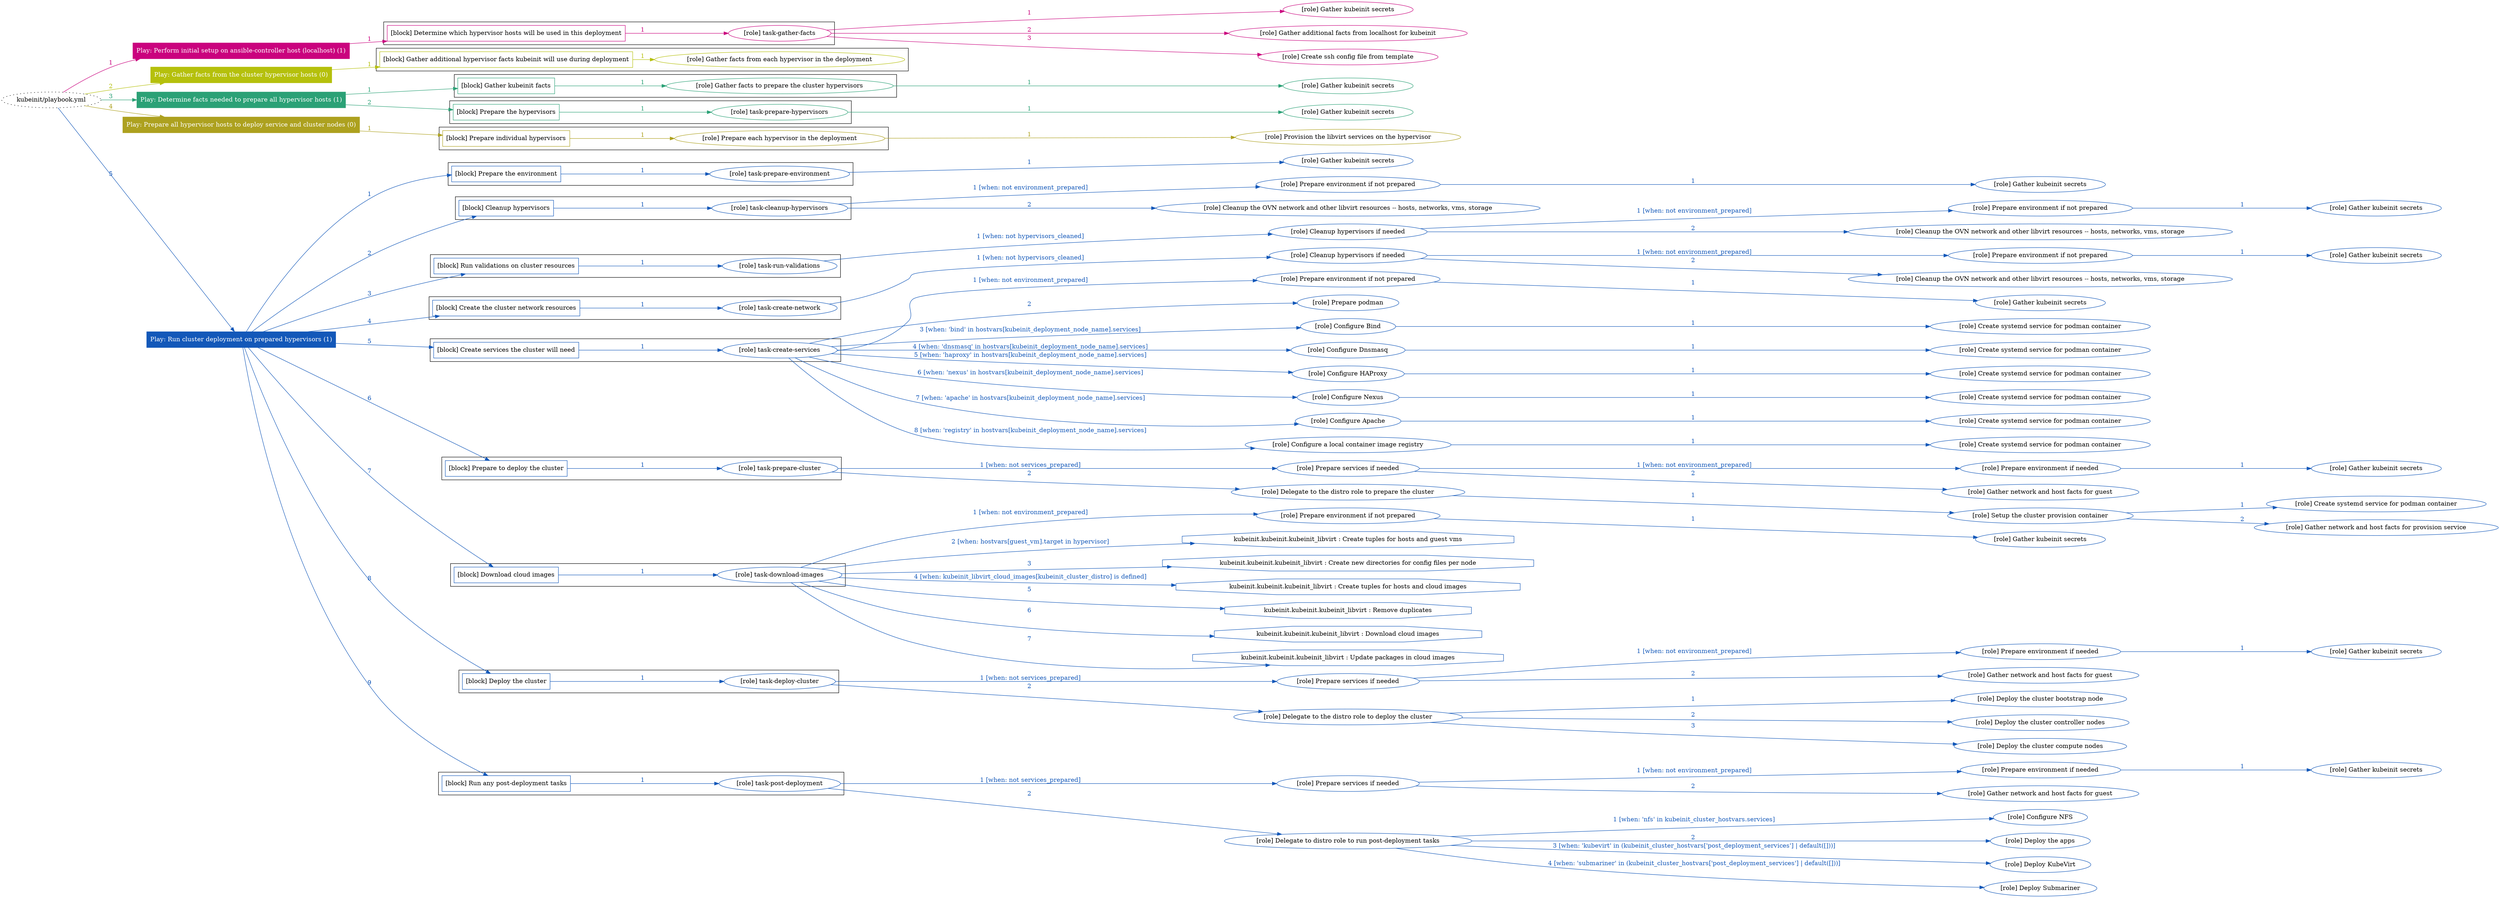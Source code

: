 digraph {
	graph [concentrate=true ordering=in rankdir=LR ratio=fill]
	edge [esep=5 sep=10]
	"kubeinit/playbook.yml" [URL="/home/runner/work/kubeinit/kubeinit/kubeinit/playbook.yml" id=playbook_6f987ff1 style=dotted]
	play_84b872c7 [label="Play: Perform initial setup on ansible-controller host (localhost) (1)" URL="/home/runner/work/kubeinit/kubeinit/kubeinit/playbook.yml" color="#ca027e" fontcolor="#ffffff" id=play_84b872c7 shape=box style=filled tooltip=localhost]
	"kubeinit/playbook.yml" -> play_84b872c7 [label="1 " color="#ca027e" fontcolor="#ca027e" id=edge_5a9c4c2d labeltooltip="1 " tooltip="1 "]
	subgraph "Gather kubeinit secrets" {
		role_5e2d64c5 [label="[role] Gather kubeinit secrets" URL="/home/runner/.ansible/collections/ansible_collections/kubeinit/kubeinit/roles/kubeinit_prepare/tasks/build_hypervisors_group.yml" color="#ca027e" id=role_5e2d64c5 tooltip="Gather kubeinit secrets"]
	}
	subgraph "Gather additional facts from localhost for kubeinit" {
		role_cdc6cf09 [label="[role] Gather additional facts from localhost for kubeinit" URL="/home/runner/.ansible/collections/ansible_collections/kubeinit/kubeinit/roles/kubeinit_prepare/tasks/build_hypervisors_group.yml" color="#ca027e" id=role_cdc6cf09 tooltip="Gather additional facts from localhost for kubeinit"]
	}
	subgraph "Create ssh config file from template" {
		role_8b4a285c [label="[role] Create ssh config file from template" URL="/home/runner/.ansible/collections/ansible_collections/kubeinit/kubeinit/roles/kubeinit_prepare/tasks/build_hypervisors_group.yml" color="#ca027e" id=role_8b4a285c tooltip="Create ssh config file from template"]
	}
	subgraph "task-gather-facts" {
		role_107ada87 [label="[role] task-gather-facts" URL="/home/runner/work/kubeinit/kubeinit/kubeinit/playbook.yml" color="#ca027e" id=role_107ada87 tooltip="task-gather-facts"]
		role_107ada87 -> role_5e2d64c5 [label="1 " color="#ca027e" fontcolor="#ca027e" id=edge_d7efb09a labeltooltip="1 " tooltip="1 "]
		role_107ada87 -> role_cdc6cf09 [label="2 " color="#ca027e" fontcolor="#ca027e" id=edge_d160aac4 labeltooltip="2 " tooltip="2 "]
		role_107ada87 -> role_8b4a285c [label="3 " color="#ca027e" fontcolor="#ca027e" id=edge_154157f0 labeltooltip="3 " tooltip="3 "]
	}
	subgraph "Play: Perform initial setup on ansible-controller host (localhost) (1)" {
		play_84b872c7 -> block_8a33c060 [label=1 color="#ca027e" fontcolor="#ca027e" id=edge_0e006c2b labeltooltip=1 tooltip=1]
		subgraph cluster_block_8a33c060 {
			block_8a33c060 [label="[block] Determine which hypervisor hosts will be used in this deployment" URL="/home/runner/work/kubeinit/kubeinit/kubeinit/playbook.yml" color="#ca027e" id=block_8a33c060 labeltooltip="Determine which hypervisor hosts will be used in this deployment" shape=box tooltip="Determine which hypervisor hosts will be used in this deployment"]
			block_8a33c060 -> role_107ada87 [label="1 " color="#ca027e" fontcolor="#ca027e" id=edge_140f8608 labeltooltip="1 " tooltip="1 "]
		}
	}
	play_439892a1 [label="Play: Gather facts from the cluster hypervisor hosts (0)" URL="/home/runner/work/kubeinit/kubeinit/kubeinit/playbook.yml" color="#b5c00c" fontcolor="#ffffff" id=play_439892a1 shape=box style=filled tooltip="Play: Gather facts from the cluster hypervisor hosts (0)"]
	"kubeinit/playbook.yml" -> play_439892a1 [label="2 " color="#b5c00c" fontcolor="#b5c00c" id=edge_40230245 labeltooltip="2 " tooltip="2 "]
	subgraph "Gather facts from each hypervisor in the deployment" {
		role_6bce9789 [label="[role] Gather facts from each hypervisor in the deployment" URL="/home/runner/work/kubeinit/kubeinit/kubeinit/playbook.yml" color="#b5c00c" id=role_6bce9789 tooltip="Gather facts from each hypervisor in the deployment"]
	}
	subgraph "Play: Gather facts from the cluster hypervisor hosts (0)" {
		play_439892a1 -> block_8eee2cd4 [label=1 color="#b5c00c" fontcolor="#b5c00c" id=edge_f3fbf034 labeltooltip=1 tooltip=1]
		subgraph cluster_block_8eee2cd4 {
			block_8eee2cd4 [label="[block] Gather additional hypervisor facts kubeinit will use during deployment" URL="/home/runner/work/kubeinit/kubeinit/kubeinit/playbook.yml" color="#b5c00c" id=block_8eee2cd4 labeltooltip="Gather additional hypervisor facts kubeinit will use during deployment" shape=box tooltip="Gather additional hypervisor facts kubeinit will use during deployment"]
			block_8eee2cd4 -> role_6bce9789 [label="1 " color="#b5c00c" fontcolor="#b5c00c" id=edge_70697eac labeltooltip="1 " tooltip="1 "]
		}
	}
	play_fb03c3b0 [label="Play: Determine facts needed to prepare all hypervisor hosts (1)" URL="/home/runner/work/kubeinit/kubeinit/kubeinit/playbook.yml" color="#2ba176" fontcolor="#ffffff" id=play_fb03c3b0 shape=box style=filled tooltip=localhost]
	"kubeinit/playbook.yml" -> play_fb03c3b0 [label="3 " color="#2ba176" fontcolor="#2ba176" id=edge_bce56e58 labeltooltip="3 " tooltip="3 "]
	subgraph "Gather kubeinit secrets" {
		role_2f0d8904 [label="[role] Gather kubeinit secrets" URL="/home/runner/.ansible/collections/ansible_collections/kubeinit/kubeinit/roles/kubeinit_prepare/tasks/gather_kubeinit_facts.yml" color="#2ba176" id=role_2f0d8904 tooltip="Gather kubeinit secrets"]
	}
	subgraph "Gather facts to prepare the cluster hypervisors" {
		role_42d7a9f7 [label="[role] Gather facts to prepare the cluster hypervisors" URL="/home/runner/work/kubeinit/kubeinit/kubeinit/playbook.yml" color="#2ba176" id=role_42d7a9f7 tooltip="Gather facts to prepare the cluster hypervisors"]
		role_42d7a9f7 -> role_2f0d8904 [label="1 " color="#2ba176" fontcolor="#2ba176" id=edge_8721a776 labeltooltip="1 " tooltip="1 "]
	}
	subgraph "Gather kubeinit secrets" {
		role_d69d78a1 [label="[role] Gather kubeinit secrets" URL="/home/runner/.ansible/collections/ansible_collections/kubeinit/kubeinit/roles/kubeinit_prepare/tasks/gather_kubeinit_facts.yml" color="#2ba176" id=role_d69d78a1 tooltip="Gather kubeinit secrets"]
	}
	subgraph "task-prepare-hypervisors" {
		role_9256ede3 [label="[role] task-prepare-hypervisors" URL="/home/runner/work/kubeinit/kubeinit/kubeinit/playbook.yml" color="#2ba176" id=role_9256ede3 tooltip="task-prepare-hypervisors"]
		role_9256ede3 -> role_d69d78a1 [label="1 " color="#2ba176" fontcolor="#2ba176" id=edge_403c33ee labeltooltip="1 " tooltip="1 "]
	}
	subgraph "Play: Determine facts needed to prepare all hypervisor hosts (1)" {
		play_fb03c3b0 -> block_e5a2cc10 [label=1 color="#2ba176" fontcolor="#2ba176" id=edge_213048b8 labeltooltip=1 tooltip=1]
		subgraph cluster_block_e5a2cc10 {
			block_e5a2cc10 [label="[block] Gather kubeinit facts" URL="/home/runner/work/kubeinit/kubeinit/kubeinit/playbook.yml" color="#2ba176" id=block_e5a2cc10 labeltooltip="Gather kubeinit facts" shape=box tooltip="Gather kubeinit facts"]
			block_e5a2cc10 -> role_42d7a9f7 [label="1 " color="#2ba176" fontcolor="#2ba176" id=edge_2d66b6e9 labeltooltip="1 " tooltip="1 "]
		}
		play_fb03c3b0 -> block_81aa9bcf [label=2 color="#2ba176" fontcolor="#2ba176" id=edge_bea4b0f1 labeltooltip=2 tooltip=2]
		subgraph cluster_block_81aa9bcf {
			block_81aa9bcf [label="[block] Prepare the hypervisors" URL="/home/runner/work/kubeinit/kubeinit/kubeinit/playbook.yml" color="#2ba176" id=block_81aa9bcf labeltooltip="Prepare the hypervisors" shape=box tooltip="Prepare the hypervisors"]
			block_81aa9bcf -> role_9256ede3 [label="1 " color="#2ba176" fontcolor="#2ba176" id=edge_f5665f38 labeltooltip="1 " tooltip="1 "]
		}
	}
	play_ed7b2fed [label="Play: Prepare all hypervisor hosts to deploy service and cluster nodes (0)" URL="/home/runner/work/kubeinit/kubeinit/kubeinit/playbook.yml" color="#ada11f" fontcolor="#ffffff" id=play_ed7b2fed shape=box style=filled tooltip="Play: Prepare all hypervisor hosts to deploy service and cluster nodes (0)"]
	"kubeinit/playbook.yml" -> play_ed7b2fed [label="4 " color="#ada11f" fontcolor="#ada11f" id=edge_8bb4af0f labeltooltip="4 " tooltip="4 "]
	subgraph "Provision the libvirt services on the hypervisor" {
		role_a91bb279 [label="[role] Provision the libvirt services on the hypervisor" URL="/home/runner/.ansible/collections/ansible_collections/kubeinit/kubeinit/roles/kubeinit_prepare/tasks/prepare_hypervisor.yml" color="#ada11f" id=role_a91bb279 tooltip="Provision the libvirt services on the hypervisor"]
	}
	subgraph "Prepare each hypervisor in the deployment" {
		role_fab570cc [label="[role] Prepare each hypervisor in the deployment" URL="/home/runner/work/kubeinit/kubeinit/kubeinit/playbook.yml" color="#ada11f" id=role_fab570cc tooltip="Prepare each hypervisor in the deployment"]
		role_fab570cc -> role_a91bb279 [label="1 " color="#ada11f" fontcolor="#ada11f" id=edge_f80d234b labeltooltip="1 " tooltip="1 "]
	}
	subgraph "Play: Prepare all hypervisor hosts to deploy service and cluster nodes (0)" {
		play_ed7b2fed -> block_03c1aede [label=1 color="#ada11f" fontcolor="#ada11f" id=edge_bc8b7336 labeltooltip=1 tooltip=1]
		subgraph cluster_block_03c1aede {
			block_03c1aede [label="[block] Prepare individual hypervisors" URL="/home/runner/work/kubeinit/kubeinit/kubeinit/playbook.yml" color="#ada11f" id=block_03c1aede labeltooltip="Prepare individual hypervisors" shape=box tooltip="Prepare individual hypervisors"]
			block_03c1aede -> role_fab570cc [label="1 " color="#ada11f" fontcolor="#ada11f" id=edge_122d356e labeltooltip="1 " tooltip="1 "]
		}
	}
	play_25b2292b [label="Play: Run cluster deployment on prepared hypervisors (1)" URL="/home/runner/work/kubeinit/kubeinit/kubeinit/playbook.yml" color="#1358b9" fontcolor="#ffffff" id=play_25b2292b shape=box style=filled tooltip=localhost]
	"kubeinit/playbook.yml" -> play_25b2292b [label="5 " color="#1358b9" fontcolor="#1358b9" id=edge_b671ec24 labeltooltip="5 " tooltip="5 "]
	subgraph "Gather kubeinit secrets" {
		role_104d4135 [label="[role] Gather kubeinit secrets" URL="/home/runner/.ansible/collections/ansible_collections/kubeinit/kubeinit/roles/kubeinit_prepare/tasks/gather_kubeinit_facts.yml" color="#1358b9" id=role_104d4135 tooltip="Gather kubeinit secrets"]
	}
	subgraph "task-prepare-environment" {
		role_3c0fcea3 [label="[role] task-prepare-environment" URL="/home/runner/work/kubeinit/kubeinit/kubeinit/playbook.yml" color="#1358b9" id=role_3c0fcea3 tooltip="task-prepare-environment"]
		role_3c0fcea3 -> role_104d4135 [label="1 " color="#1358b9" fontcolor="#1358b9" id=edge_1eadb8d4 labeltooltip="1 " tooltip="1 "]
	}
	subgraph "Gather kubeinit secrets" {
		role_0dc4bac9 [label="[role] Gather kubeinit secrets" URL="/home/runner/.ansible/collections/ansible_collections/kubeinit/kubeinit/roles/kubeinit_prepare/tasks/gather_kubeinit_facts.yml" color="#1358b9" id=role_0dc4bac9 tooltip="Gather kubeinit secrets"]
	}
	subgraph "Prepare environment if not prepared" {
		role_968ccb80 [label="[role] Prepare environment if not prepared" URL="/home/runner/.ansible/collections/ansible_collections/kubeinit/kubeinit/roles/kubeinit_prepare/tasks/cleanup_hypervisors.yml" color="#1358b9" id=role_968ccb80 tooltip="Prepare environment if not prepared"]
		role_968ccb80 -> role_0dc4bac9 [label="1 " color="#1358b9" fontcolor="#1358b9" id=edge_5f3a43a8 labeltooltip="1 " tooltip="1 "]
	}
	subgraph "Cleanup the OVN network and other libvirt resources -- hosts, networks, vms, storage" {
		role_8b97364c [label="[role] Cleanup the OVN network and other libvirt resources -- hosts, networks, vms, storage" URL="/home/runner/.ansible/collections/ansible_collections/kubeinit/kubeinit/roles/kubeinit_prepare/tasks/cleanup_hypervisors.yml" color="#1358b9" id=role_8b97364c tooltip="Cleanup the OVN network and other libvirt resources -- hosts, networks, vms, storage"]
	}
	subgraph "task-cleanup-hypervisors" {
		role_81cd11ec [label="[role] task-cleanup-hypervisors" URL="/home/runner/work/kubeinit/kubeinit/kubeinit/playbook.yml" color="#1358b9" id=role_81cd11ec tooltip="task-cleanup-hypervisors"]
		role_81cd11ec -> role_968ccb80 [label="1 [when: not environment_prepared]" color="#1358b9" fontcolor="#1358b9" id=edge_2766b635 labeltooltip="1 [when: not environment_prepared]" tooltip="1 [when: not environment_prepared]"]
		role_81cd11ec -> role_8b97364c [label="2 " color="#1358b9" fontcolor="#1358b9" id=edge_272689e2 labeltooltip="2 " tooltip="2 "]
	}
	subgraph "Gather kubeinit secrets" {
		role_c697674d [label="[role] Gather kubeinit secrets" URL="/home/runner/.ansible/collections/ansible_collections/kubeinit/kubeinit/roles/kubeinit_prepare/tasks/gather_kubeinit_facts.yml" color="#1358b9" id=role_c697674d tooltip="Gather kubeinit secrets"]
	}
	subgraph "Prepare environment if not prepared" {
		role_bbb2a8ec [label="[role] Prepare environment if not prepared" URL="/home/runner/.ansible/collections/ansible_collections/kubeinit/kubeinit/roles/kubeinit_prepare/tasks/cleanup_hypervisors.yml" color="#1358b9" id=role_bbb2a8ec tooltip="Prepare environment if not prepared"]
		role_bbb2a8ec -> role_c697674d [label="1 " color="#1358b9" fontcolor="#1358b9" id=edge_04d019fd labeltooltip="1 " tooltip="1 "]
	}
	subgraph "Cleanup the OVN network and other libvirt resources -- hosts, networks, vms, storage" {
		role_56a6c4ca [label="[role] Cleanup the OVN network and other libvirt resources -- hosts, networks, vms, storage" URL="/home/runner/.ansible/collections/ansible_collections/kubeinit/kubeinit/roles/kubeinit_prepare/tasks/cleanup_hypervisors.yml" color="#1358b9" id=role_56a6c4ca tooltip="Cleanup the OVN network and other libvirt resources -- hosts, networks, vms, storage"]
	}
	subgraph "Cleanup hypervisors if needed" {
		role_1e7cb5be [label="[role] Cleanup hypervisors if needed" URL="/home/runner/.ansible/collections/ansible_collections/kubeinit/kubeinit/roles/kubeinit_validations/tasks/main.yml" color="#1358b9" id=role_1e7cb5be tooltip="Cleanup hypervisors if needed"]
		role_1e7cb5be -> role_bbb2a8ec [label="1 [when: not environment_prepared]" color="#1358b9" fontcolor="#1358b9" id=edge_b6c54748 labeltooltip="1 [when: not environment_prepared]" tooltip="1 [when: not environment_prepared]"]
		role_1e7cb5be -> role_56a6c4ca [label="2 " color="#1358b9" fontcolor="#1358b9" id=edge_d6ead00c labeltooltip="2 " tooltip="2 "]
	}
	subgraph "task-run-validations" {
		role_35c581d8 [label="[role] task-run-validations" URL="/home/runner/work/kubeinit/kubeinit/kubeinit/playbook.yml" color="#1358b9" id=role_35c581d8 tooltip="task-run-validations"]
		role_35c581d8 -> role_1e7cb5be [label="1 [when: not hypervisors_cleaned]" color="#1358b9" fontcolor="#1358b9" id=edge_1b397883 labeltooltip="1 [when: not hypervisors_cleaned]" tooltip="1 [when: not hypervisors_cleaned]"]
	}
	subgraph "Gather kubeinit secrets" {
		role_89f36562 [label="[role] Gather kubeinit secrets" URL="/home/runner/.ansible/collections/ansible_collections/kubeinit/kubeinit/roles/kubeinit_prepare/tasks/gather_kubeinit_facts.yml" color="#1358b9" id=role_89f36562 tooltip="Gather kubeinit secrets"]
	}
	subgraph "Prepare environment if not prepared" {
		role_99456a9c [label="[role] Prepare environment if not prepared" URL="/home/runner/.ansible/collections/ansible_collections/kubeinit/kubeinit/roles/kubeinit_prepare/tasks/cleanup_hypervisors.yml" color="#1358b9" id=role_99456a9c tooltip="Prepare environment if not prepared"]
		role_99456a9c -> role_89f36562 [label="1 " color="#1358b9" fontcolor="#1358b9" id=edge_5a00f346 labeltooltip="1 " tooltip="1 "]
	}
	subgraph "Cleanup the OVN network and other libvirt resources -- hosts, networks, vms, storage" {
		role_733c53f6 [label="[role] Cleanup the OVN network and other libvirt resources -- hosts, networks, vms, storage" URL="/home/runner/.ansible/collections/ansible_collections/kubeinit/kubeinit/roles/kubeinit_prepare/tasks/cleanup_hypervisors.yml" color="#1358b9" id=role_733c53f6 tooltip="Cleanup the OVN network and other libvirt resources -- hosts, networks, vms, storage"]
	}
	subgraph "Cleanup hypervisors if needed" {
		role_9d1b7a80 [label="[role] Cleanup hypervisors if needed" URL="/home/runner/.ansible/collections/ansible_collections/kubeinit/kubeinit/roles/kubeinit_libvirt/tasks/create_network.yml" color="#1358b9" id=role_9d1b7a80 tooltip="Cleanup hypervisors if needed"]
		role_9d1b7a80 -> role_99456a9c [label="1 [when: not environment_prepared]" color="#1358b9" fontcolor="#1358b9" id=edge_098b7344 labeltooltip="1 [when: not environment_prepared]" tooltip="1 [when: not environment_prepared]"]
		role_9d1b7a80 -> role_733c53f6 [label="2 " color="#1358b9" fontcolor="#1358b9" id=edge_23d01cc9 labeltooltip="2 " tooltip="2 "]
	}
	subgraph "task-create-network" {
		role_6a95d588 [label="[role] task-create-network" URL="/home/runner/work/kubeinit/kubeinit/kubeinit/playbook.yml" color="#1358b9" id=role_6a95d588 tooltip="task-create-network"]
		role_6a95d588 -> role_9d1b7a80 [label="1 [when: not hypervisors_cleaned]" color="#1358b9" fontcolor="#1358b9" id=edge_74d749af labeltooltip="1 [when: not hypervisors_cleaned]" tooltip="1 [when: not hypervisors_cleaned]"]
	}
	subgraph "Gather kubeinit secrets" {
		role_585af0f9 [label="[role] Gather kubeinit secrets" URL="/home/runner/.ansible/collections/ansible_collections/kubeinit/kubeinit/roles/kubeinit_prepare/tasks/gather_kubeinit_facts.yml" color="#1358b9" id=role_585af0f9 tooltip="Gather kubeinit secrets"]
	}
	subgraph "Prepare environment if not prepared" {
		role_167d6db7 [label="[role] Prepare environment if not prepared" URL="/home/runner/.ansible/collections/ansible_collections/kubeinit/kubeinit/roles/kubeinit_services/tasks/main.yml" color="#1358b9" id=role_167d6db7 tooltip="Prepare environment if not prepared"]
		role_167d6db7 -> role_585af0f9 [label="1 " color="#1358b9" fontcolor="#1358b9" id=edge_8795f9eb labeltooltip="1 " tooltip="1 "]
	}
	subgraph "Prepare podman" {
		role_bae3917a [label="[role] Prepare podman" URL="/home/runner/.ansible/collections/ansible_collections/kubeinit/kubeinit/roles/kubeinit_services/tasks/00_create_service_pod.yml" color="#1358b9" id=role_bae3917a tooltip="Prepare podman"]
	}
	subgraph "Create systemd service for podman container" {
		role_80fa3673 [label="[role] Create systemd service for podman container" URL="/home/runner/.ansible/collections/ansible_collections/kubeinit/kubeinit/roles/kubeinit_bind/tasks/main.yml" color="#1358b9" id=role_80fa3673 tooltip="Create systemd service for podman container"]
	}
	subgraph "Configure Bind" {
		role_a09a962b [label="[role] Configure Bind" URL="/home/runner/.ansible/collections/ansible_collections/kubeinit/kubeinit/roles/kubeinit_services/tasks/start_services_containers.yml" color="#1358b9" id=role_a09a962b tooltip="Configure Bind"]
		role_a09a962b -> role_80fa3673 [label="1 " color="#1358b9" fontcolor="#1358b9" id=edge_b5405cf7 labeltooltip="1 " tooltip="1 "]
	}
	subgraph "Create systemd service for podman container" {
		role_de9751e6 [label="[role] Create systemd service for podman container" URL="/home/runner/.ansible/collections/ansible_collections/kubeinit/kubeinit/roles/kubeinit_dnsmasq/tasks/main.yml" color="#1358b9" id=role_de9751e6 tooltip="Create systemd service for podman container"]
	}
	subgraph "Configure Dnsmasq" {
		role_15687fa9 [label="[role] Configure Dnsmasq" URL="/home/runner/.ansible/collections/ansible_collections/kubeinit/kubeinit/roles/kubeinit_services/tasks/start_services_containers.yml" color="#1358b9" id=role_15687fa9 tooltip="Configure Dnsmasq"]
		role_15687fa9 -> role_de9751e6 [label="1 " color="#1358b9" fontcolor="#1358b9" id=edge_2128b65c labeltooltip="1 " tooltip="1 "]
	}
	subgraph "Create systemd service for podman container" {
		role_b5bbda8f [label="[role] Create systemd service for podman container" URL="/home/runner/.ansible/collections/ansible_collections/kubeinit/kubeinit/roles/kubeinit_haproxy/tasks/main.yml" color="#1358b9" id=role_b5bbda8f tooltip="Create systemd service for podman container"]
	}
	subgraph "Configure HAProxy" {
		role_30a51f27 [label="[role] Configure HAProxy" URL="/home/runner/.ansible/collections/ansible_collections/kubeinit/kubeinit/roles/kubeinit_services/tasks/start_services_containers.yml" color="#1358b9" id=role_30a51f27 tooltip="Configure HAProxy"]
		role_30a51f27 -> role_b5bbda8f [label="1 " color="#1358b9" fontcolor="#1358b9" id=edge_1bbbef76 labeltooltip="1 " tooltip="1 "]
	}
	subgraph "Create systemd service for podman container" {
		role_601d9e75 [label="[role] Create systemd service for podman container" URL="/home/runner/.ansible/collections/ansible_collections/kubeinit/kubeinit/roles/kubeinit_nexus/tasks/main.yml" color="#1358b9" id=role_601d9e75 tooltip="Create systemd service for podman container"]
	}
	subgraph "Configure Nexus" {
		role_01895620 [label="[role] Configure Nexus" URL="/home/runner/.ansible/collections/ansible_collections/kubeinit/kubeinit/roles/kubeinit_services/tasks/start_services_containers.yml" color="#1358b9" id=role_01895620 tooltip="Configure Nexus"]
		role_01895620 -> role_601d9e75 [label="1 " color="#1358b9" fontcolor="#1358b9" id=edge_5f55464e labeltooltip="1 " tooltip="1 "]
	}
	subgraph "Create systemd service for podman container" {
		role_da95757d [label="[role] Create systemd service for podman container" URL="/home/runner/.ansible/collections/ansible_collections/kubeinit/kubeinit/roles/kubeinit_apache/tasks/main.yml" color="#1358b9" id=role_da95757d tooltip="Create systemd service for podman container"]
	}
	subgraph "Configure Apache" {
		role_5be0de29 [label="[role] Configure Apache" URL="/home/runner/.ansible/collections/ansible_collections/kubeinit/kubeinit/roles/kubeinit_services/tasks/start_services_containers.yml" color="#1358b9" id=role_5be0de29 tooltip="Configure Apache"]
		role_5be0de29 -> role_da95757d [label="1 " color="#1358b9" fontcolor="#1358b9" id=edge_7add3e7a labeltooltip="1 " tooltip="1 "]
	}
	subgraph "Create systemd service for podman container" {
		role_9970d66a [label="[role] Create systemd service for podman container" URL="/home/runner/.ansible/collections/ansible_collections/kubeinit/kubeinit/roles/kubeinit_registry/tasks/main.yml" color="#1358b9" id=role_9970d66a tooltip="Create systemd service for podman container"]
	}
	subgraph "Configure a local container image registry" {
		role_8c330631 [label="[role] Configure a local container image registry" URL="/home/runner/.ansible/collections/ansible_collections/kubeinit/kubeinit/roles/kubeinit_services/tasks/start_services_containers.yml" color="#1358b9" id=role_8c330631 tooltip="Configure a local container image registry"]
		role_8c330631 -> role_9970d66a [label="1 " color="#1358b9" fontcolor="#1358b9" id=edge_6096ecea labeltooltip="1 " tooltip="1 "]
	}
	subgraph "task-create-services" {
		role_de80d913 [label="[role] task-create-services" URL="/home/runner/work/kubeinit/kubeinit/kubeinit/playbook.yml" color="#1358b9" id=role_de80d913 tooltip="task-create-services"]
		role_de80d913 -> role_167d6db7 [label="1 [when: not environment_prepared]" color="#1358b9" fontcolor="#1358b9" id=edge_05be663e labeltooltip="1 [when: not environment_prepared]" tooltip="1 [when: not environment_prepared]"]
		role_de80d913 -> role_bae3917a [label="2 " color="#1358b9" fontcolor="#1358b9" id=edge_4443d715 labeltooltip="2 " tooltip="2 "]
		role_de80d913 -> role_a09a962b [label="3 [when: 'bind' in hostvars[kubeinit_deployment_node_name].services]" color="#1358b9" fontcolor="#1358b9" id=edge_2be45300 labeltooltip="3 [when: 'bind' in hostvars[kubeinit_deployment_node_name].services]" tooltip="3 [when: 'bind' in hostvars[kubeinit_deployment_node_name].services]"]
		role_de80d913 -> role_15687fa9 [label="4 [when: 'dnsmasq' in hostvars[kubeinit_deployment_node_name].services]" color="#1358b9" fontcolor="#1358b9" id=edge_2e7206d8 labeltooltip="4 [when: 'dnsmasq' in hostvars[kubeinit_deployment_node_name].services]" tooltip="4 [when: 'dnsmasq' in hostvars[kubeinit_deployment_node_name].services]"]
		role_de80d913 -> role_30a51f27 [label="5 [when: 'haproxy' in hostvars[kubeinit_deployment_node_name].services]" color="#1358b9" fontcolor="#1358b9" id=edge_eaa659f2 labeltooltip="5 [when: 'haproxy' in hostvars[kubeinit_deployment_node_name].services]" tooltip="5 [when: 'haproxy' in hostvars[kubeinit_deployment_node_name].services]"]
		role_de80d913 -> role_01895620 [label="6 [when: 'nexus' in hostvars[kubeinit_deployment_node_name].services]" color="#1358b9" fontcolor="#1358b9" id=edge_26ec740a labeltooltip="6 [when: 'nexus' in hostvars[kubeinit_deployment_node_name].services]" tooltip="6 [when: 'nexus' in hostvars[kubeinit_deployment_node_name].services]"]
		role_de80d913 -> role_5be0de29 [label="7 [when: 'apache' in hostvars[kubeinit_deployment_node_name].services]" color="#1358b9" fontcolor="#1358b9" id=edge_029cffe6 labeltooltip="7 [when: 'apache' in hostvars[kubeinit_deployment_node_name].services]" tooltip="7 [when: 'apache' in hostvars[kubeinit_deployment_node_name].services]"]
		role_de80d913 -> role_8c330631 [label="8 [when: 'registry' in hostvars[kubeinit_deployment_node_name].services]" color="#1358b9" fontcolor="#1358b9" id=edge_52c974d3 labeltooltip="8 [when: 'registry' in hostvars[kubeinit_deployment_node_name].services]" tooltip="8 [when: 'registry' in hostvars[kubeinit_deployment_node_name].services]"]
	}
	subgraph "Gather kubeinit secrets" {
		role_279e6cc2 [label="[role] Gather kubeinit secrets" URL="/home/runner/.ansible/collections/ansible_collections/kubeinit/kubeinit/roles/kubeinit_prepare/tasks/gather_kubeinit_facts.yml" color="#1358b9" id=role_279e6cc2 tooltip="Gather kubeinit secrets"]
	}
	subgraph "Prepare environment if needed" {
		role_6bf48689 [label="[role] Prepare environment if needed" URL="/home/runner/.ansible/collections/ansible_collections/kubeinit/kubeinit/roles/kubeinit_services/tasks/prepare_services.yml" color="#1358b9" id=role_6bf48689 tooltip="Prepare environment if needed"]
		role_6bf48689 -> role_279e6cc2 [label="1 " color="#1358b9" fontcolor="#1358b9" id=edge_e1b82d9d labeltooltip="1 " tooltip="1 "]
	}
	subgraph "Gather network and host facts for guest" {
		role_dfe1281f [label="[role] Gather network and host facts for guest" URL="/home/runner/.ansible/collections/ansible_collections/kubeinit/kubeinit/roles/kubeinit_services/tasks/prepare_services.yml" color="#1358b9" id=role_dfe1281f tooltip="Gather network and host facts for guest"]
	}
	subgraph "Prepare services if needed" {
		role_391054dc [label="[role] Prepare services if needed" URL="/home/runner/.ansible/collections/ansible_collections/kubeinit/kubeinit/roles/kubeinit_prepare/tasks/prepare_cluster.yml" color="#1358b9" id=role_391054dc tooltip="Prepare services if needed"]
		role_391054dc -> role_6bf48689 [label="1 [when: not environment_prepared]" color="#1358b9" fontcolor="#1358b9" id=edge_ceddcff8 labeltooltip="1 [when: not environment_prepared]" tooltip="1 [when: not environment_prepared]"]
		role_391054dc -> role_dfe1281f [label="2 " color="#1358b9" fontcolor="#1358b9" id=edge_d58a6a82 labeltooltip="2 " tooltip="2 "]
	}
	subgraph "Create systemd service for podman container" {
		role_e264c6d0 [label="[role] Create systemd service for podman container" URL="/home/runner/.ansible/collections/ansible_collections/kubeinit/kubeinit/roles/kubeinit_services/tasks/create_provision_container.yml" color="#1358b9" id=role_e264c6d0 tooltip="Create systemd service for podman container"]
	}
	subgraph "Gather network and host facts for provision service" {
		role_8e4af96b [label="[role] Gather network and host facts for provision service" URL="/home/runner/.ansible/collections/ansible_collections/kubeinit/kubeinit/roles/kubeinit_services/tasks/create_provision_container.yml" color="#1358b9" id=role_8e4af96b tooltip="Gather network and host facts for provision service"]
	}
	subgraph "Setup the cluster provision container" {
		role_27c9f4fc [label="[role] Setup the cluster provision container" URL="/home/runner/.ansible/collections/ansible_collections/kubeinit/kubeinit/roles/kubeinit_okd/tasks/prepare_cluster.yml" color="#1358b9" id=role_27c9f4fc tooltip="Setup the cluster provision container"]
		role_27c9f4fc -> role_e264c6d0 [label="1 " color="#1358b9" fontcolor="#1358b9" id=edge_e7aaedc8 labeltooltip="1 " tooltip="1 "]
		role_27c9f4fc -> role_8e4af96b [label="2 " color="#1358b9" fontcolor="#1358b9" id=edge_955278fa labeltooltip="2 " tooltip="2 "]
	}
	subgraph "Delegate to the distro role to prepare the cluster" {
		role_3c88f902 [label="[role] Delegate to the distro role to prepare the cluster" URL="/home/runner/.ansible/collections/ansible_collections/kubeinit/kubeinit/roles/kubeinit_prepare/tasks/prepare_cluster.yml" color="#1358b9" id=role_3c88f902 tooltip="Delegate to the distro role to prepare the cluster"]
		role_3c88f902 -> role_27c9f4fc [label="1 " color="#1358b9" fontcolor="#1358b9" id=edge_3a867a9a labeltooltip="1 " tooltip="1 "]
	}
	subgraph "task-prepare-cluster" {
		role_be6c4a2f [label="[role] task-prepare-cluster" URL="/home/runner/work/kubeinit/kubeinit/kubeinit/playbook.yml" color="#1358b9" id=role_be6c4a2f tooltip="task-prepare-cluster"]
		role_be6c4a2f -> role_391054dc [label="1 [when: not services_prepared]" color="#1358b9" fontcolor="#1358b9" id=edge_b38513b9 labeltooltip="1 [when: not services_prepared]" tooltip="1 [when: not services_prepared]"]
		role_be6c4a2f -> role_3c88f902 [label="2 " color="#1358b9" fontcolor="#1358b9" id=edge_76f1c2cb labeltooltip="2 " tooltip="2 "]
	}
	subgraph "Gather kubeinit secrets" {
		role_9b66bcc8 [label="[role] Gather kubeinit secrets" URL="/home/runner/.ansible/collections/ansible_collections/kubeinit/kubeinit/roles/kubeinit_prepare/tasks/gather_kubeinit_facts.yml" color="#1358b9" id=role_9b66bcc8 tooltip="Gather kubeinit secrets"]
	}
	subgraph "Prepare environment if not prepared" {
		role_eda16e7d [label="[role] Prepare environment if not prepared" URL="/home/runner/.ansible/collections/ansible_collections/kubeinit/kubeinit/roles/kubeinit_libvirt/tasks/download_cloud_images.yml" color="#1358b9" id=role_eda16e7d tooltip="Prepare environment if not prepared"]
		role_eda16e7d -> role_9b66bcc8 [label="1 " color="#1358b9" fontcolor="#1358b9" id=edge_d7a74fd9 labeltooltip="1 " tooltip="1 "]
	}
	subgraph "task-download-images" {
		role_10a85273 [label="[role] task-download-images" URL="/home/runner/work/kubeinit/kubeinit/kubeinit/playbook.yml" color="#1358b9" id=role_10a85273 tooltip="task-download-images"]
		role_10a85273 -> role_eda16e7d [label="1 [when: not environment_prepared]" color="#1358b9" fontcolor="#1358b9" id=edge_610b7825 labeltooltip="1 [when: not environment_prepared]" tooltip="1 [when: not environment_prepared]"]
		task_7ee592d5 [label="kubeinit.kubeinit.kubeinit_libvirt : Create tuples for hosts and guest vms" URL="/home/runner/.ansible/collections/ansible_collections/kubeinit/kubeinit/roles/kubeinit_libvirt/tasks/download_cloud_images.yml" color="#1358b9" id=task_7ee592d5 shape=octagon tooltip="kubeinit.kubeinit.kubeinit_libvirt : Create tuples for hosts and guest vms"]
		role_10a85273 -> task_7ee592d5 [label="2 [when: hostvars[guest_vm].target in hypervisor]" color="#1358b9" fontcolor="#1358b9" id=edge_192c1eea labeltooltip="2 [when: hostvars[guest_vm].target in hypervisor]" tooltip="2 [when: hostvars[guest_vm].target in hypervisor]"]
		task_3fbb3981 [label="kubeinit.kubeinit.kubeinit_libvirt : Create new directories for config files per node" URL="/home/runner/.ansible/collections/ansible_collections/kubeinit/kubeinit/roles/kubeinit_libvirt/tasks/download_cloud_images.yml" color="#1358b9" id=task_3fbb3981 shape=octagon tooltip="kubeinit.kubeinit.kubeinit_libvirt : Create new directories for config files per node"]
		role_10a85273 -> task_3fbb3981 [label="3 " color="#1358b9" fontcolor="#1358b9" id=edge_cfa69913 labeltooltip="3 " tooltip="3 "]
		task_a11b29a0 [label="kubeinit.kubeinit.kubeinit_libvirt : Create tuples for hosts and cloud images" URL="/home/runner/.ansible/collections/ansible_collections/kubeinit/kubeinit/roles/kubeinit_libvirt/tasks/download_cloud_images.yml" color="#1358b9" id=task_a11b29a0 shape=octagon tooltip="kubeinit.kubeinit.kubeinit_libvirt : Create tuples for hosts and cloud images"]
		role_10a85273 -> task_a11b29a0 [label="4 [when: kubeinit_libvirt_cloud_images[kubeinit_cluster_distro] is defined]" color="#1358b9" fontcolor="#1358b9" id=edge_636516d5 labeltooltip="4 [when: kubeinit_libvirt_cloud_images[kubeinit_cluster_distro] is defined]" tooltip="4 [when: kubeinit_libvirt_cloud_images[kubeinit_cluster_distro] is defined]"]
		task_d1128583 [label="kubeinit.kubeinit.kubeinit_libvirt : Remove duplicates" URL="/home/runner/.ansible/collections/ansible_collections/kubeinit/kubeinit/roles/kubeinit_libvirt/tasks/download_cloud_images.yml" color="#1358b9" id=task_d1128583 shape=octagon tooltip="kubeinit.kubeinit.kubeinit_libvirt : Remove duplicates"]
		role_10a85273 -> task_d1128583 [label="5 " color="#1358b9" fontcolor="#1358b9" id=edge_4a6106c2 labeltooltip="5 " tooltip="5 "]
		task_902c340c [label="kubeinit.kubeinit.kubeinit_libvirt : Download cloud images" URL="/home/runner/.ansible/collections/ansible_collections/kubeinit/kubeinit/roles/kubeinit_libvirt/tasks/download_cloud_images.yml" color="#1358b9" id=task_902c340c shape=octagon tooltip="kubeinit.kubeinit.kubeinit_libvirt : Download cloud images"]
		role_10a85273 -> task_902c340c [label="6 " color="#1358b9" fontcolor="#1358b9" id=edge_bbfa8809 labeltooltip="6 " tooltip="6 "]
		task_d53bb684 [label="kubeinit.kubeinit.kubeinit_libvirt : Update packages in cloud images" URL="/home/runner/.ansible/collections/ansible_collections/kubeinit/kubeinit/roles/kubeinit_libvirt/tasks/download_cloud_images.yml" color="#1358b9" id=task_d53bb684 shape=octagon tooltip="kubeinit.kubeinit.kubeinit_libvirt : Update packages in cloud images"]
		role_10a85273 -> task_d53bb684 [label="7 " color="#1358b9" fontcolor="#1358b9" id=edge_bf403bf0 labeltooltip="7 " tooltip="7 "]
	}
	subgraph "Gather kubeinit secrets" {
		role_d54cbfce [label="[role] Gather kubeinit secrets" URL="/home/runner/.ansible/collections/ansible_collections/kubeinit/kubeinit/roles/kubeinit_prepare/tasks/gather_kubeinit_facts.yml" color="#1358b9" id=role_d54cbfce tooltip="Gather kubeinit secrets"]
	}
	subgraph "Prepare environment if needed" {
		role_5d871f72 [label="[role] Prepare environment if needed" URL="/home/runner/.ansible/collections/ansible_collections/kubeinit/kubeinit/roles/kubeinit_services/tasks/prepare_services.yml" color="#1358b9" id=role_5d871f72 tooltip="Prepare environment if needed"]
		role_5d871f72 -> role_d54cbfce [label="1 " color="#1358b9" fontcolor="#1358b9" id=edge_9d3bbef5 labeltooltip="1 " tooltip="1 "]
	}
	subgraph "Gather network and host facts for guest" {
		role_da399d51 [label="[role] Gather network and host facts for guest" URL="/home/runner/.ansible/collections/ansible_collections/kubeinit/kubeinit/roles/kubeinit_services/tasks/prepare_services.yml" color="#1358b9" id=role_da399d51 tooltip="Gather network and host facts for guest"]
	}
	subgraph "Prepare services if needed" {
		role_eafd774e [label="[role] Prepare services if needed" URL="/home/runner/.ansible/collections/ansible_collections/kubeinit/kubeinit/roles/kubeinit_prepare/tasks/deploy_cluster.yml" color="#1358b9" id=role_eafd774e tooltip="Prepare services if needed"]
		role_eafd774e -> role_5d871f72 [label="1 [when: not environment_prepared]" color="#1358b9" fontcolor="#1358b9" id=edge_49873ffd labeltooltip="1 [when: not environment_prepared]" tooltip="1 [when: not environment_prepared]"]
		role_eafd774e -> role_da399d51 [label="2 " color="#1358b9" fontcolor="#1358b9" id=edge_63d1aa5f labeltooltip="2 " tooltip="2 "]
	}
	subgraph "Deploy the cluster bootstrap node" {
		role_bb9b4cec [label="[role] Deploy the cluster bootstrap node" URL="/home/runner/.ansible/collections/ansible_collections/kubeinit/kubeinit/roles/kubeinit_okd/tasks/main.yml" color="#1358b9" id=role_bb9b4cec tooltip="Deploy the cluster bootstrap node"]
	}
	subgraph "Deploy the cluster controller nodes" {
		role_7ab37b27 [label="[role] Deploy the cluster controller nodes" URL="/home/runner/.ansible/collections/ansible_collections/kubeinit/kubeinit/roles/kubeinit_okd/tasks/main.yml" color="#1358b9" id=role_7ab37b27 tooltip="Deploy the cluster controller nodes"]
	}
	subgraph "Deploy the cluster compute nodes" {
		role_7c9f1e85 [label="[role] Deploy the cluster compute nodes" URL="/home/runner/.ansible/collections/ansible_collections/kubeinit/kubeinit/roles/kubeinit_okd/tasks/main.yml" color="#1358b9" id=role_7c9f1e85 tooltip="Deploy the cluster compute nodes"]
	}
	subgraph "Delegate to the distro role to deploy the cluster" {
		role_bae156de [label="[role] Delegate to the distro role to deploy the cluster" URL="/home/runner/.ansible/collections/ansible_collections/kubeinit/kubeinit/roles/kubeinit_prepare/tasks/deploy_cluster.yml" color="#1358b9" id=role_bae156de tooltip="Delegate to the distro role to deploy the cluster"]
		role_bae156de -> role_bb9b4cec [label="1 " color="#1358b9" fontcolor="#1358b9" id=edge_d4c6eb44 labeltooltip="1 " tooltip="1 "]
		role_bae156de -> role_7ab37b27 [label="2 " color="#1358b9" fontcolor="#1358b9" id=edge_0ac9a84b labeltooltip="2 " tooltip="2 "]
		role_bae156de -> role_7c9f1e85 [label="3 " color="#1358b9" fontcolor="#1358b9" id=edge_73920b19 labeltooltip="3 " tooltip="3 "]
	}
	subgraph "task-deploy-cluster" {
		role_f8413ce5 [label="[role] task-deploy-cluster" URL="/home/runner/work/kubeinit/kubeinit/kubeinit/playbook.yml" color="#1358b9" id=role_f8413ce5 tooltip="task-deploy-cluster"]
		role_f8413ce5 -> role_eafd774e [label="1 [when: not services_prepared]" color="#1358b9" fontcolor="#1358b9" id=edge_a0dbd98f labeltooltip="1 [when: not services_prepared]" tooltip="1 [when: not services_prepared]"]
		role_f8413ce5 -> role_bae156de [label="2 " color="#1358b9" fontcolor="#1358b9" id=edge_3f3c672c labeltooltip="2 " tooltip="2 "]
	}
	subgraph "Gather kubeinit secrets" {
		role_5a0b791d [label="[role] Gather kubeinit secrets" URL="/home/runner/.ansible/collections/ansible_collections/kubeinit/kubeinit/roles/kubeinit_prepare/tasks/gather_kubeinit_facts.yml" color="#1358b9" id=role_5a0b791d tooltip="Gather kubeinit secrets"]
	}
	subgraph "Prepare environment if needed" {
		role_75f9640d [label="[role] Prepare environment if needed" URL="/home/runner/.ansible/collections/ansible_collections/kubeinit/kubeinit/roles/kubeinit_services/tasks/prepare_services.yml" color="#1358b9" id=role_75f9640d tooltip="Prepare environment if needed"]
		role_75f9640d -> role_5a0b791d [label="1 " color="#1358b9" fontcolor="#1358b9" id=edge_b8a49616 labeltooltip="1 " tooltip="1 "]
	}
	subgraph "Gather network and host facts for guest" {
		role_cdd8d260 [label="[role] Gather network and host facts for guest" URL="/home/runner/.ansible/collections/ansible_collections/kubeinit/kubeinit/roles/kubeinit_services/tasks/prepare_services.yml" color="#1358b9" id=role_cdd8d260 tooltip="Gather network and host facts for guest"]
	}
	subgraph "Prepare services if needed" {
		role_36961f3e [label="[role] Prepare services if needed" URL="/home/runner/.ansible/collections/ansible_collections/kubeinit/kubeinit/roles/kubeinit_prepare/tasks/post_deployment.yml" color="#1358b9" id=role_36961f3e tooltip="Prepare services if needed"]
		role_36961f3e -> role_75f9640d [label="1 [when: not environment_prepared]" color="#1358b9" fontcolor="#1358b9" id=edge_32d5ac5c labeltooltip="1 [when: not environment_prepared]" tooltip="1 [when: not environment_prepared]"]
		role_36961f3e -> role_cdd8d260 [label="2 " color="#1358b9" fontcolor="#1358b9" id=edge_04cd2024 labeltooltip="2 " tooltip="2 "]
	}
	subgraph "Configure NFS" {
		role_afdd1de9 [label="[role] Configure NFS" URL="/home/runner/.ansible/collections/ansible_collections/kubeinit/kubeinit/roles/kubeinit_okd/tasks/post_deployment_tasks.yml" color="#1358b9" id=role_afdd1de9 tooltip="Configure NFS"]
	}
	subgraph "Deploy the apps" {
		role_d504e220 [label="[role] Deploy the apps" URL="/home/runner/.ansible/collections/ansible_collections/kubeinit/kubeinit/roles/kubeinit_okd/tasks/post_deployment_tasks.yml" color="#1358b9" id=role_d504e220 tooltip="Deploy the apps"]
	}
	subgraph "Deploy KubeVirt" {
		role_ea3fbd62 [label="[role] Deploy KubeVirt" URL="/home/runner/.ansible/collections/ansible_collections/kubeinit/kubeinit/roles/kubeinit_okd/tasks/post_deployment_tasks.yml" color="#1358b9" id=role_ea3fbd62 tooltip="Deploy KubeVirt"]
	}
	subgraph "Deploy Submariner" {
		role_99f99237 [label="[role] Deploy Submariner" URL="/home/runner/.ansible/collections/ansible_collections/kubeinit/kubeinit/roles/kubeinit_okd/tasks/post_deployment_tasks.yml" color="#1358b9" id=role_99f99237 tooltip="Deploy Submariner"]
	}
	subgraph "Delegate to distro role to run post-deployment tasks" {
		role_b546590e [label="[role] Delegate to distro role to run post-deployment tasks" URL="/home/runner/.ansible/collections/ansible_collections/kubeinit/kubeinit/roles/kubeinit_prepare/tasks/post_deployment.yml" color="#1358b9" id=role_b546590e tooltip="Delegate to distro role to run post-deployment tasks"]
		role_b546590e -> role_afdd1de9 [label="1 [when: 'nfs' in kubeinit_cluster_hostvars.services]" color="#1358b9" fontcolor="#1358b9" id=edge_37c44ddb labeltooltip="1 [when: 'nfs' in kubeinit_cluster_hostvars.services]" tooltip="1 [when: 'nfs' in kubeinit_cluster_hostvars.services]"]
		role_b546590e -> role_d504e220 [label="2 " color="#1358b9" fontcolor="#1358b9" id=edge_cb993f74 labeltooltip="2 " tooltip="2 "]
		role_b546590e -> role_ea3fbd62 [label="3 [when: 'kubevirt' in (kubeinit_cluster_hostvars['post_deployment_services'] | default([]))]" color="#1358b9" fontcolor="#1358b9" id=edge_c9f26f48 labeltooltip="3 [when: 'kubevirt' in (kubeinit_cluster_hostvars['post_deployment_services'] | default([]))]" tooltip="3 [when: 'kubevirt' in (kubeinit_cluster_hostvars['post_deployment_services'] | default([]))]"]
		role_b546590e -> role_99f99237 [label="4 [when: 'submariner' in (kubeinit_cluster_hostvars['post_deployment_services'] | default([]))]" color="#1358b9" fontcolor="#1358b9" id=edge_f2000bf9 labeltooltip="4 [when: 'submariner' in (kubeinit_cluster_hostvars['post_deployment_services'] | default([]))]" tooltip="4 [when: 'submariner' in (kubeinit_cluster_hostvars['post_deployment_services'] | default([]))]"]
	}
	subgraph "task-post-deployment" {
		role_d44e8bc7 [label="[role] task-post-deployment" URL="/home/runner/work/kubeinit/kubeinit/kubeinit/playbook.yml" color="#1358b9" id=role_d44e8bc7 tooltip="task-post-deployment"]
		role_d44e8bc7 -> role_36961f3e [label="1 [when: not services_prepared]" color="#1358b9" fontcolor="#1358b9" id=edge_1a1e1bb6 labeltooltip="1 [when: not services_prepared]" tooltip="1 [when: not services_prepared]"]
		role_d44e8bc7 -> role_b546590e [label="2 " color="#1358b9" fontcolor="#1358b9" id=edge_f8e7d4ce labeltooltip="2 " tooltip="2 "]
	}
	subgraph "Play: Run cluster deployment on prepared hypervisors (1)" {
		play_25b2292b -> block_8240f6e7 [label=1 color="#1358b9" fontcolor="#1358b9" id=edge_874fcfcc labeltooltip=1 tooltip=1]
		subgraph cluster_block_8240f6e7 {
			block_8240f6e7 [label="[block] Prepare the environment" URL="/home/runner/work/kubeinit/kubeinit/kubeinit/playbook.yml" color="#1358b9" id=block_8240f6e7 labeltooltip="Prepare the environment" shape=box tooltip="Prepare the environment"]
			block_8240f6e7 -> role_3c0fcea3 [label="1 " color="#1358b9" fontcolor="#1358b9" id=edge_d122a306 labeltooltip="1 " tooltip="1 "]
		}
		play_25b2292b -> block_497bd48e [label=2 color="#1358b9" fontcolor="#1358b9" id=edge_058d66ca labeltooltip=2 tooltip=2]
		subgraph cluster_block_497bd48e {
			block_497bd48e [label="[block] Cleanup hypervisors" URL="/home/runner/work/kubeinit/kubeinit/kubeinit/playbook.yml" color="#1358b9" id=block_497bd48e labeltooltip="Cleanup hypervisors" shape=box tooltip="Cleanup hypervisors"]
			block_497bd48e -> role_81cd11ec [label="1 " color="#1358b9" fontcolor="#1358b9" id=edge_21f2b359 labeltooltip="1 " tooltip="1 "]
		}
		play_25b2292b -> block_8195bcd9 [label=3 color="#1358b9" fontcolor="#1358b9" id=edge_30c95033 labeltooltip=3 tooltip=3]
		subgraph cluster_block_8195bcd9 {
			block_8195bcd9 [label="[block] Run validations on cluster resources" URL="/home/runner/work/kubeinit/kubeinit/kubeinit/playbook.yml" color="#1358b9" id=block_8195bcd9 labeltooltip="Run validations on cluster resources" shape=box tooltip="Run validations on cluster resources"]
			block_8195bcd9 -> role_35c581d8 [label="1 " color="#1358b9" fontcolor="#1358b9" id=edge_b308ca49 labeltooltip="1 " tooltip="1 "]
		}
		play_25b2292b -> block_95784d95 [label=4 color="#1358b9" fontcolor="#1358b9" id=edge_c5c233a0 labeltooltip=4 tooltip=4]
		subgraph cluster_block_95784d95 {
			block_95784d95 [label="[block] Create the cluster network resources" URL="/home/runner/work/kubeinit/kubeinit/kubeinit/playbook.yml" color="#1358b9" id=block_95784d95 labeltooltip="Create the cluster network resources" shape=box tooltip="Create the cluster network resources"]
			block_95784d95 -> role_6a95d588 [label="1 " color="#1358b9" fontcolor="#1358b9" id=edge_3f6458db labeltooltip="1 " tooltip="1 "]
		}
		play_25b2292b -> block_3b58bc9e [label=5 color="#1358b9" fontcolor="#1358b9" id=edge_b08fd08d labeltooltip=5 tooltip=5]
		subgraph cluster_block_3b58bc9e {
			block_3b58bc9e [label="[block] Create services the cluster will need" URL="/home/runner/work/kubeinit/kubeinit/kubeinit/playbook.yml" color="#1358b9" id=block_3b58bc9e labeltooltip="Create services the cluster will need" shape=box tooltip="Create services the cluster will need"]
			block_3b58bc9e -> role_de80d913 [label="1 " color="#1358b9" fontcolor="#1358b9" id=edge_acb3ddc6 labeltooltip="1 " tooltip="1 "]
		}
		play_25b2292b -> block_7abdbd69 [label=6 color="#1358b9" fontcolor="#1358b9" id=edge_7d90e4e9 labeltooltip=6 tooltip=6]
		subgraph cluster_block_7abdbd69 {
			block_7abdbd69 [label="[block] Prepare to deploy the cluster" URL="/home/runner/work/kubeinit/kubeinit/kubeinit/playbook.yml" color="#1358b9" id=block_7abdbd69 labeltooltip="Prepare to deploy the cluster" shape=box tooltip="Prepare to deploy the cluster"]
			block_7abdbd69 -> role_be6c4a2f [label="1 " color="#1358b9" fontcolor="#1358b9" id=edge_945b9319 labeltooltip="1 " tooltip="1 "]
		}
		play_25b2292b -> block_6ddb2677 [label=7 color="#1358b9" fontcolor="#1358b9" id=edge_14bb3834 labeltooltip=7 tooltip=7]
		subgraph cluster_block_6ddb2677 {
			block_6ddb2677 [label="[block] Download cloud images" URL="/home/runner/work/kubeinit/kubeinit/kubeinit/playbook.yml" color="#1358b9" id=block_6ddb2677 labeltooltip="Download cloud images" shape=box tooltip="Download cloud images"]
			block_6ddb2677 -> role_10a85273 [label="1 " color="#1358b9" fontcolor="#1358b9" id=edge_a7fa9041 labeltooltip="1 " tooltip="1 "]
		}
		play_25b2292b -> block_9ddff39a [label=8 color="#1358b9" fontcolor="#1358b9" id=edge_c4b00a99 labeltooltip=8 tooltip=8]
		subgraph cluster_block_9ddff39a {
			block_9ddff39a [label="[block] Deploy the cluster" URL="/home/runner/work/kubeinit/kubeinit/kubeinit/playbook.yml" color="#1358b9" id=block_9ddff39a labeltooltip="Deploy the cluster" shape=box tooltip="Deploy the cluster"]
			block_9ddff39a -> role_f8413ce5 [label="1 " color="#1358b9" fontcolor="#1358b9" id=edge_efa9365b labeltooltip="1 " tooltip="1 "]
		}
		play_25b2292b -> block_d243ab8a [label=9 color="#1358b9" fontcolor="#1358b9" id=edge_906f5db3 labeltooltip=9 tooltip=9]
		subgraph cluster_block_d243ab8a {
			block_d243ab8a [label="[block] Run any post-deployment tasks" URL="/home/runner/work/kubeinit/kubeinit/kubeinit/playbook.yml" color="#1358b9" id=block_d243ab8a labeltooltip="Run any post-deployment tasks" shape=box tooltip="Run any post-deployment tasks"]
			block_d243ab8a -> role_d44e8bc7 [label="1 " color="#1358b9" fontcolor="#1358b9" id=edge_8e6c05b9 labeltooltip="1 " tooltip="1 "]
		}
	}
}
